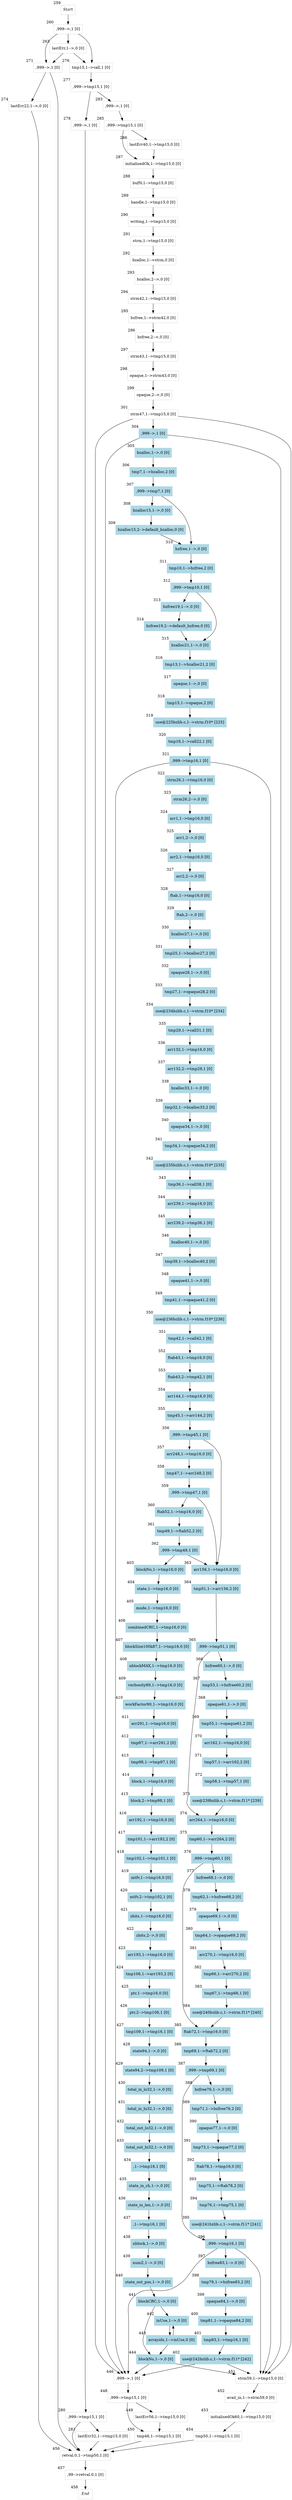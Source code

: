 digraph GPG{
node [shape=box]; 
259[label=<<I>Start</I>>,xlabel="259", color=lightgray, fontcolor=black];
259->260;
260[label=",999-->,1 [0]
",xlabel="260", color=lightgray, fontcolor=black];
260->263;
260->271;
260->276;
263[label="lastErr,1-->,0 [0]
",xlabel="263", color=lightgray, fontcolor=black];
263->271;
263->276;
271[label=",999-->,1 [0]
",xlabel="271", color=lightgray, fontcolor=black];
271->274;
271->456;
274[label="lastErr22,1-->,0 [0]
",xlabel="274", color=lightgray, fontcolor=black];
274->456;
276[label="tmp15,1-->call,1 [0]
",xlabel="276", color=lightgray, fontcolor=black];
276->277;
277[label=",999-->tmp15,1 [0]
",xlabel="277", color=lightgray, fontcolor=black];
277->278;
277->283;
278[label=",999-->,1 [0]
",xlabel="278", color=lightgray, fontcolor=black];
278->280;
280[label=",999-->tmp15,1 [0]
",xlabel="280", color=lightgray, fontcolor=black];
280->281;
280->456;
281[label="lastErr32,1-->tmp15,0 [0]
",xlabel="281", color=lightgray, fontcolor=black];
281->456;
283[label=",999-->,1 [0]
",xlabel="283", color=lightgray, fontcolor=black];
283->285;
285[label=",999-->tmp15,1 [0]
",xlabel="285", color=lightgray, fontcolor=black];
285->286;
285->287;
286[label="lastErr40,1-->tmp15,0 [0]
",xlabel="286", color=lightgray, fontcolor=black];
286->287;
287[label="initialisedOk,1-->tmp15,0 [0]
",xlabel="287", color=lightgray, fontcolor=black];
287->288;
288[label="bufN,1-->tmp15,0 [0]
",xlabel="288", color=lightgray, fontcolor=black];
288->289;
289[label="handle,1-->tmp15,0 [0]
",xlabel="289", color=lightgray, fontcolor=black];
289->290;
290[label="writing,1-->tmp15,0 [0]
",xlabel="290", color=lightgray, fontcolor=black];
290->291;
291[label="strm,1-->tmp15,0 [0]
",xlabel="291", color=lightgray, fontcolor=black];
291->292;
292[label="bzalloc,1-->strm,0 [0]
",xlabel="292", color=lightgray, fontcolor=black];
292->293;
293[label="bzalloc,2-->,0 [0]
",xlabel="293", color=lightgray, fontcolor=black];
293->294;
294[label="strm42,1-->tmp15,0 [0]
",xlabel="294", color=lightgray, fontcolor=black];
294->295;
295[label="bzfree,1-->strm42,0 [0]
",xlabel="295", color=lightgray, fontcolor=black];
295->296;
296[label="bzfree,2-->,0 [0]
",xlabel="296", color=lightgray, fontcolor=black];
296->297;
297[label="strm43,1-->tmp15,0 [0]
",xlabel="297", color=lightgray, fontcolor=black];
297->298;
298[label="opaque,1-->strm43,0 [0]
",xlabel="298", color=lightgray, fontcolor=black];
298->299;
299[label="opaque,2-->,0 [0]
",xlabel="299", color=lightgray, fontcolor=black];
299->301;
301[label="strm47,1-->tmp15,0 [0]
",xlabel="301", color=lightgray, fontcolor=black];
301->304;
301->446;
301->451;
304[label=",999-->,1 [0]
",xlabel="304", color=lightblue, fontcolor=black, style=filled]
;304->305;
304->446;
304->451;
305[label="bzalloc,1-->,0 [0]
",xlabel="305", color=lightblue, fontcolor=black, style=filled]
;305->306;
306[label="tmp7,1-->bzalloc,2 [0]
",xlabel="306", color=lightblue, fontcolor=black, style=filled]
;306->307;
307[label=",999-->tmp7,1 [0]
",xlabel="307", color=lightblue, fontcolor=black, style=filled]
;307->308;
307->310;
308[label="bzalloc15,1-->,0 [0]
",xlabel="308", color=lightblue, fontcolor=black, style=filled]
;308->309;
309[label="bzalloc15,2-->default_bzalloc,0 [0]
",xlabel="309", color=lightblue, fontcolor=black, style=filled]
;309->310;
310[label="bzfree,1-->,0 [0]
",xlabel="310", color=lightblue, fontcolor=black, style=filled]
;310->311;
311[label="tmp10,1-->bzfree,2 [0]
",xlabel="311", color=lightblue, fontcolor=black, style=filled]
;311->312;
312[label=",999-->tmp10,1 [0]
",xlabel="312", color=lightblue, fontcolor=black, style=filled]
;312->313;
312->315;
313[label="bzfree19,1-->,0 [0]
",xlabel="313", color=lightblue, fontcolor=black, style=filled]
;313->314;
314[label="bzfree19,2-->default_bzfree,0 [0]
",xlabel="314", color=lightblue, fontcolor=black, style=filled]
;314->315;
315[label="bzalloc21,1-->,0 [0]
",xlabel="315", color=lightblue, fontcolor=black, style=filled]
;315->316;
316[label="tmp13,1-->bzalloc21,2 [0]
",xlabel="316", color=lightblue, fontcolor=black, style=filled]
;316->317;
317[label="opaque,1-->,0 [0]
",xlabel="317", color=lightblue, fontcolor=black, style=filled]
;317->318;
318[label="tmp15,1-->opaque,2 [0]
",xlabel="318", color=lightblue, fontcolor=black, style=filled]
;318->319;
319[label="use@225bzlib.c,1-->strm.f10* [225]
",xlabel="319", color=lightblue, fontcolor=black, style=filled]
;319->320;
320[label="tmp16,1-->call22,1 [0]
",xlabel="320", color=lightblue, fontcolor=black, style=filled]
;320->321;
321[label=",999-->tmp16,1 [0]
",xlabel="321", color=lightblue, fontcolor=black, style=filled]
;321->322;
321->446;
321->451;
322[label="strm26,1-->tmp16,0 [0]
",xlabel="322", color=lightblue, fontcolor=black, style=filled]
;322->323;
323[label="strm26,2-->,0 [0]
",xlabel="323", color=lightblue, fontcolor=black, style=filled]
;323->324;
324[label="arr1,1-->tmp16,0 [0]
",xlabel="324", color=lightblue, fontcolor=black, style=filled]
;324->325;
325[label="arr1,2-->,0 [0]
",xlabel="325", color=lightblue, fontcolor=black, style=filled]
;325->326;
326[label="arr2,1-->tmp16,0 [0]
",xlabel="326", color=lightblue, fontcolor=black, style=filled]
;326->327;
327[label="arr2,2-->,0 [0]
",xlabel="327", color=lightblue, fontcolor=black, style=filled]
;327->328;
328[label="ftab,1-->tmp16,0 [0]
",xlabel="328", color=lightblue, fontcolor=black, style=filled]
;328->329;
329[label="ftab,2-->,0 [0]
",xlabel="329", color=lightblue, fontcolor=black, style=filled]
;329->330;
330[label="bzalloc27,1-->,0 [0]
",xlabel="330", color=lightblue, fontcolor=black, style=filled]
;330->331;
331[label="tmp25,1-->bzalloc27,2 [0]
",xlabel="331", color=lightblue, fontcolor=black, style=filled]
;331->332;
332[label="opaque28,1-->,0 [0]
",xlabel="332", color=lightblue, fontcolor=black, style=filled]
;332->333;
333[label="tmp27,1-->opaque28,2 [0]
",xlabel="333", color=lightblue, fontcolor=black, style=filled]
;333->334;
334[label="use@234bzlib.c,1-->strm.f10* [234]
",xlabel="334", color=lightblue, fontcolor=black, style=filled]
;334->335;
335[label="tmp29,1-->call31,1 [0]
",xlabel="335", color=lightblue, fontcolor=black, style=filled]
;335->336;
336[label="arr132,1-->tmp16,0 [0]
",xlabel="336", color=lightblue, fontcolor=black, style=filled]
;336->337;
337[label="arr132,2-->tmp29,1 [0]
",xlabel="337", color=lightblue, fontcolor=black, style=filled]
;337->338;
338[label="bzalloc33,1-->,0 [0]
",xlabel="338", color=lightblue, fontcolor=black, style=filled]
;338->339;
339[label="tmp32,1-->bzalloc33,2 [0]
",xlabel="339", color=lightblue, fontcolor=black, style=filled]
;339->340;
340[label="opaque34,1-->,0 [0]
",xlabel="340", color=lightblue, fontcolor=black, style=filled]
;340->341;
341[label="tmp34,1-->opaque34,2 [0]
",xlabel="341", color=lightblue, fontcolor=black, style=filled]
;341->342;
342[label="use@235bzlib.c,1-->strm.f10* [235]
",xlabel="342", color=lightblue, fontcolor=black, style=filled]
;342->343;
343[label="tmp36,1-->call38,1 [0]
",xlabel="343", color=lightblue, fontcolor=black, style=filled]
;343->344;
344[label="arr239,1-->tmp16,0 [0]
",xlabel="344", color=lightblue, fontcolor=black, style=filled]
;344->345;
345[label="arr239,2-->tmp36,1 [0]
",xlabel="345", color=lightblue, fontcolor=black, style=filled]
;345->346;
346[label="bzalloc40,1-->,0 [0]
",xlabel="346", color=lightblue, fontcolor=black, style=filled]
;346->347;
347[label="tmp39,1-->bzalloc40,2 [0]
",xlabel="347", color=lightblue, fontcolor=black, style=filled]
;347->348;
348[label="opaque41,1-->,0 [0]
",xlabel="348", color=lightblue, fontcolor=black, style=filled]
;348->349;
349[label="tmp41,1-->opaque41,2 [0]
",xlabel="349", color=lightblue, fontcolor=black, style=filled]
;349->350;
350[label="use@236bzlib.c,1-->strm.f10* [236]
",xlabel="350", color=lightblue, fontcolor=black, style=filled]
;350->351;
351[label="tmp42,1-->call42,1 [0]
",xlabel="351", color=lightblue, fontcolor=black, style=filled]
;351->352;
352[label="ftab43,1-->tmp16,0 [0]
",xlabel="352", color=lightblue, fontcolor=black, style=filled]
;352->353;
353[label="ftab43,2-->tmp42,1 [0]
",xlabel="353", color=lightblue, fontcolor=black, style=filled]
;353->354;
354[label="arr144,1-->tmp16,0 [0]
",xlabel="354", color=lightblue, fontcolor=black, style=filled]
;354->355;
355[label="tmp45,1-->arr144,2 [0]
",xlabel="355", color=lightblue, fontcolor=black, style=filled]
;355->356;
356[label=",999-->tmp45,1 [0]
",xlabel="356", color=lightblue, fontcolor=black, style=filled]
;356->357;
356->363;
357[label="arr248,1-->tmp16,0 [0]
",xlabel="357", color=lightblue, fontcolor=black, style=filled]
;357->358;
358[label="tmp47,1-->arr248,2 [0]
",xlabel="358", color=lightblue, fontcolor=black, style=filled]
;358->359;
359[label=",999-->tmp47,1 [0]
",xlabel="359", color=lightblue, fontcolor=black, style=filled]
;359->360;
359->363;
360[label="ftab52,1-->tmp16,0 [0]
",xlabel="360", color=lightblue, fontcolor=black, style=filled]
;360->361;
361[label="tmp49,1-->ftab52,2 [0]
",xlabel="361", color=lightblue, fontcolor=black, style=filled]
;361->362;
362[label=",999-->tmp49,1 [0]
",xlabel="362", color=lightblue, fontcolor=black, style=filled]
;362->363;
362->403;
363[label="arr156,1-->tmp16,0 [0]
",xlabel="363", color=lightblue, fontcolor=black, style=filled]
;363->364;
364[label="tmp51,1-->arr156,2 [0]
",xlabel="364", color=lightblue, fontcolor=black, style=filled]
;364->365;
365[label=",999-->tmp51,1 [0]
",xlabel="365", color=lightblue, fontcolor=black, style=filled]
;365->366;
365->374;
366[label="bzfree60,1-->,0 [0]
",xlabel="366", color=lightblue, fontcolor=black, style=filled]
;366->367;
367[label="tmp53,1-->bzfree60,2 [0]
",xlabel="367", color=lightblue, fontcolor=black, style=filled]
;367->368;
368[label="opaque61,1-->,0 [0]
",xlabel="368", color=lightblue, fontcolor=black, style=filled]
;368->369;
369[label="tmp55,1-->opaque61,2 [0]
",xlabel="369", color=lightblue, fontcolor=black, style=filled]
;369->370;
370[label="arr162,1-->tmp16,0 [0]
",xlabel="370", color=lightblue, fontcolor=black, style=filled]
;370->371;
371[label="tmp57,1-->arr162,2 [0]
",xlabel="371", color=lightblue, fontcolor=black, style=filled]
;371->372;
372[label="tmp58,1-->tmp57,1 [0]
",xlabel="372", color=lightblue, fontcolor=black, style=filled]
;372->373;
373[label="use@239bzlib.c,1-->strm.f11* [239]
",xlabel="373", color=lightblue, fontcolor=black, style=filled]
;373->374;
374[label="arr264,1-->tmp16,0 [0]
",xlabel="374", color=lightblue, fontcolor=black, style=filled]
;374->375;
375[label="tmp60,1-->arr264,2 [0]
",xlabel="375", color=lightblue, fontcolor=black, style=filled]
;375->376;
376[label=",999-->tmp60,1 [0]
",xlabel="376", color=lightblue, fontcolor=black, style=filled]
;376->377;
376->385;
377[label="bzfree68,1-->,0 [0]
",xlabel="377", color=lightblue, fontcolor=black, style=filled]
;377->378;
378[label="tmp62,1-->bzfree68,2 [0]
",xlabel="378", color=lightblue, fontcolor=black, style=filled]
;378->379;
379[label="opaque69,1-->,0 [0]
",xlabel="379", color=lightblue, fontcolor=black, style=filled]
;379->380;
380[label="tmp64,1-->opaque69,2 [0]
",xlabel="380", color=lightblue, fontcolor=black, style=filled]
;380->381;
381[label="arr270,1-->tmp16,0 [0]
",xlabel="381", color=lightblue, fontcolor=black, style=filled]
;381->382;
382[label="tmp66,1-->arr270,2 [0]
",xlabel="382", color=lightblue, fontcolor=black, style=filled]
;382->383;
383[label="tmp67,1-->tmp66,1 [0]
",xlabel="383", color=lightblue, fontcolor=black, style=filled]
;383->384;
384[label="use@240bzlib.c,1-->strm.f11* [240]
",xlabel="384", color=lightblue, fontcolor=black, style=filled]
;384->385;
385[label="ftab72,1-->tmp16,0 [0]
",xlabel="385", color=lightblue, fontcolor=black, style=filled]
;385->386;
386[label="tmp69,1-->ftab72,2 [0]
",xlabel="386", color=lightblue, fontcolor=black, style=filled]
;386->387;
387[label=",999-->tmp69,1 [0]
",xlabel="387", color=lightblue, fontcolor=black, style=filled]
;387->388;
387->396;
388[label="bzfree76,1-->,0 [0]
",xlabel="388", color=lightblue, fontcolor=black, style=filled]
;388->389;
389[label="tmp71,1-->bzfree76,2 [0]
",xlabel="389", color=lightblue, fontcolor=black, style=filled]
;389->390;
390[label="opaque77,1-->,0 [0]
",xlabel="390", color=lightblue, fontcolor=black, style=filled]
;390->391;
391[label="tmp73,1-->opaque77,2 [0]
",xlabel="391", color=lightblue, fontcolor=black, style=filled]
;391->392;
392[label="ftab78,1-->tmp16,0 [0]
",xlabel="392", color=lightblue, fontcolor=black, style=filled]
;392->393;
393[label="tmp75,1-->ftab78,2 [0]
",xlabel="393", color=lightblue, fontcolor=black, style=filled]
;393->394;
394[label="tmp76,1-->tmp75,1 [0]
",xlabel="394", color=lightblue, fontcolor=black, style=filled]
;394->395;
395[label="use@241bzlib.c,1-->strm.f11* [241]
",xlabel="395", color=lightblue, fontcolor=black, style=filled]
;395->396;
396[label=",999-->tmp16,1 [0]
",xlabel="396", color=lightblue, fontcolor=black, style=filled]
;396->397;
396->446;
396->451;
397[label="bzfree83,1-->,0 [0]
",xlabel="397", color=lightblue, fontcolor=black, style=filled]
;397->398;
398[label="tmp79,1-->bzfree83,2 [0]
",xlabel="398", color=lightblue, fontcolor=black, style=filled]
;398->399;
399[label="opaque84,1-->,0 [0]
",xlabel="399", color=lightblue, fontcolor=black, style=filled]
;399->400;
400[label="tmp81,1-->opaque84,2 [0]
",xlabel="400", color=lightblue, fontcolor=black, style=filled]
;400->401;
401[label="tmp83,1-->tmp16,1 [0]
",xlabel="401", color=lightblue, fontcolor=black, style=filled]
;401->402;
402[label="use@242bzlib.c,1-->strm.f11* [242]
",xlabel="402", color=lightblue, fontcolor=black, style=filled]
;402->446;
402->451;
403[label="blockNo,1-->tmp16,0 [0]
",xlabel="403", color=lightblue, fontcolor=black, style=filled]
;403->404;
404[label="state,1-->tmp16,0 [0]
",xlabel="404", color=lightblue, fontcolor=black, style=filled]
;404->405;
405[label="mode,1-->tmp16,0 [0]
",xlabel="405", color=lightblue, fontcolor=black, style=filled]
;405->406;
406[label="combinedCRC,1-->tmp16,0 [0]
",xlabel="406", color=lightblue, fontcolor=black, style=filled]
;406->407;
407[label="blockSize100k87,1-->tmp16,0 [0]
",xlabel="407", color=lightblue, fontcolor=black, style=filled]
;407->408;
408[label="nblockMAX,1-->tmp16,0 [0]
",xlabel="408", color=lightblue, fontcolor=black, style=filled]
;408->409;
409[label="verbosity89,1-->tmp16,0 [0]
",xlabel="409", color=lightblue, fontcolor=black, style=filled]
;409->410;
410[label="workFactor90,1-->tmp16,0 [0]
",xlabel="410", color=lightblue, fontcolor=black, style=filled]
;410->411;
411[label="arr291,1-->tmp16,0 [0]
",xlabel="411", color=lightblue, fontcolor=black, style=filled]
;411->412;
412[label="tmp97,1-->arr291,2 [0]
",xlabel="412", color=lightblue, fontcolor=black, style=filled]
;412->413;
413[label="tmp98,1-->tmp97,1 [0]
",xlabel="413", color=lightblue, fontcolor=black, style=filled]
;413->414;
414[label="block,1-->tmp16,0 [0]
",xlabel="414", color=lightblue, fontcolor=black, style=filled]
;414->415;
415[label="block,2-->tmp98,1 [0]
",xlabel="415", color=lightblue, fontcolor=black, style=filled]
;415->416;
416[label="arr192,1-->tmp16,0 [0]
",xlabel="416", color=lightblue, fontcolor=black, style=filled]
;416->417;
417[label="tmp101,1-->arr192,2 [0]
",xlabel="417", color=lightblue, fontcolor=black, style=filled]
;417->418;
418[label="tmp102,1-->tmp101,1 [0]
",xlabel="418", color=lightblue, fontcolor=black, style=filled]
;418->419;
419[label="mtfv,1-->tmp16,0 [0]
",xlabel="419", color=lightblue, fontcolor=black, style=filled]
;419->420;
420[label="mtfv,2-->tmp102,1 [0]
",xlabel="420", color=lightblue, fontcolor=black, style=filled]
;420->421;
421[label="zbits,1-->tmp16,0 [0]
",xlabel="421", color=lightblue, fontcolor=black, style=filled]
;421->422;
422[label="zbits,2-->,0 [0]
",xlabel="422", color=lightblue, fontcolor=black, style=filled]
;422->423;
423[label="arr193,1-->tmp16,0 [0]
",xlabel="423", color=lightblue, fontcolor=black, style=filled]
;423->424;
424[label="tmp106,1-->arr193,2 [0]
",xlabel="424", color=lightblue, fontcolor=black, style=filled]
;424->425;
425[label="ptr,1-->tmp16,0 [0]
",xlabel="425", color=lightblue, fontcolor=black, style=filled]
;425->426;
426[label="ptr,2-->tmp106,1 [0]
",xlabel="426", color=lightblue, fontcolor=black, style=filled]
;426->427;
427[label="tmp109,1-->tmp16,1 [0]
",xlabel="427", color=lightblue, fontcolor=black, style=filled]
;427->428;
428[label="state94,1-->,0 [0]
",xlabel="428", color=lightblue, fontcolor=black, style=filled]
;428->429;
429[label="state94,2-->tmp109,1 [0]
",xlabel="429", color=lightblue, fontcolor=black, style=filled]
;429->430;
430[label="total_in_lo32,1-->,0 [0]
",xlabel="430", color=lightblue, fontcolor=black, style=filled]
;430->431;
431[label="total_in_hi32,1-->,0 [0]
",xlabel="431", color=lightblue, fontcolor=black, style=filled]
;431->432;
432[label="total_out_lo32,1-->,0 [0]
",xlabel="432", color=lightblue, fontcolor=black, style=filled]
;432->433;
433[label="total_out_hi32,1-->,0 [0]
",xlabel="433", color=lightblue, fontcolor=black, style=filled]
;433->434;
434[label=",1-->tmp16,1 [0]
",xlabel="434", color=lightblue, fontcolor=black, style=filled]
;434->435;
435[label="state_in_ch,1-->,0 [0]
",xlabel="435", color=lightblue, fontcolor=black, style=filled]
;435->436;
436[label="state_in_len,1-->,0 [0]
",xlabel="436", color=lightblue, fontcolor=black, style=filled]
;436->437;
437[label=",1-->tmp16,1 [0]
",xlabel="437", color=lightblue, fontcolor=black, style=filled]
;437->438;
438[label="nblock,1-->,0 [0]
",xlabel="438", color=lightblue, fontcolor=black, style=filled]
;438->439;
439[label="numZ,1-->,0 [0]
",xlabel="439", color=lightblue, fontcolor=black, style=filled]
;439->440;
440[label="state_out_pos,1-->,0 [0]
",xlabel="440", color=lightblue, fontcolor=black, style=filled]
;440->441;
441[label="blockCRC,1-->,0 [0]
",xlabel="441", color=lightblue, fontcolor=black, style=filled]
;441->442;
441->444;
442[label="inUse,1-->,0 [0]
",xlabel="442", color=lightblue, fontcolor=black, style=filled]
;442->443;
443[label="arrayidx,1-->inUse,0 [0]
",xlabel="443", color=lightblue, fontcolor=black, style=filled]
;443->442;
443->444;
444[label="blockNo,1-->,0 [0]
",xlabel="444", color=lightblue, fontcolor=black, style=filled]
;444->446;
444->451;
446[label=",999-->,1 [0]
",xlabel="446", color=lightgray, fontcolor=black];
446->448;
448[label=",999-->tmp15,1 [0]
",xlabel="448", color=lightgray, fontcolor=black];
448->449;
448->450;
449[label="lastErr56,1-->tmp15,0 [0]
",xlabel="449", color=lightgray, fontcolor=black];
449->450;
450[label="tmp46,1-->tmp15,1 [0]
",xlabel="450", color=lightgray, fontcolor=black];
450->456;
451[label="strm59,1-->tmp15,0 [0]
",xlabel="451", color=lightgray, fontcolor=black];
451->452;
452[label="avail_in,1-->strm59,0 [0]
",xlabel="452", color=lightgray, fontcolor=black];
452->453;
453[label="initialisedOk60,1-->tmp15,0 [0]
",xlabel="453", color=lightgray, fontcolor=black];
453->454;
454[label="tmp50,1-->tmp15,1 [0]
",xlabel="454", color=lightgray, fontcolor=black];
454->456;
456[label="retval.0,1-->tmp50,1 [0]
",xlabel="456", color=lightgray, fontcolor=black];
456->457;
457[label=",99-->retval.0,1 [0]
",xlabel="457", color=lightgray, fontcolor=black];
457->458;
458[label=<<I>End</I>>,xlabel="458", color=lightgray, fontcolor=black];
}